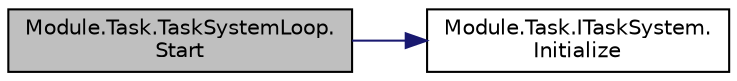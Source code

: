 digraph "Module.Task.TaskSystemLoop.Start"
{
 // LATEX_PDF_SIZE
  edge [fontname="Helvetica",fontsize="10",labelfontname="Helvetica",labelfontsize="10"];
  node [fontname="Helvetica",fontsize="10",shape=record];
  rankdir="LR";
  Node1 [label="Module.Task.TaskSystemLoop.\lStart",height=0.2,width=0.4,color="black", fillcolor="grey75", style="filled", fontcolor="black",tooltip=" "];
  Node1 -> Node2 [color="midnightblue",fontsize="10",style="solid",fontname="Helvetica"];
  Node2 [label="Module.Task.ITaskSystem.\lInitialize",height=0.2,width=0.4,color="black", fillcolor="white", style="filled",URL="$interfaceModule_1_1Task_1_1ITaskSystem.html#ab6a106414d89ae16214938049f71f36a",tooltip=" "];
}
